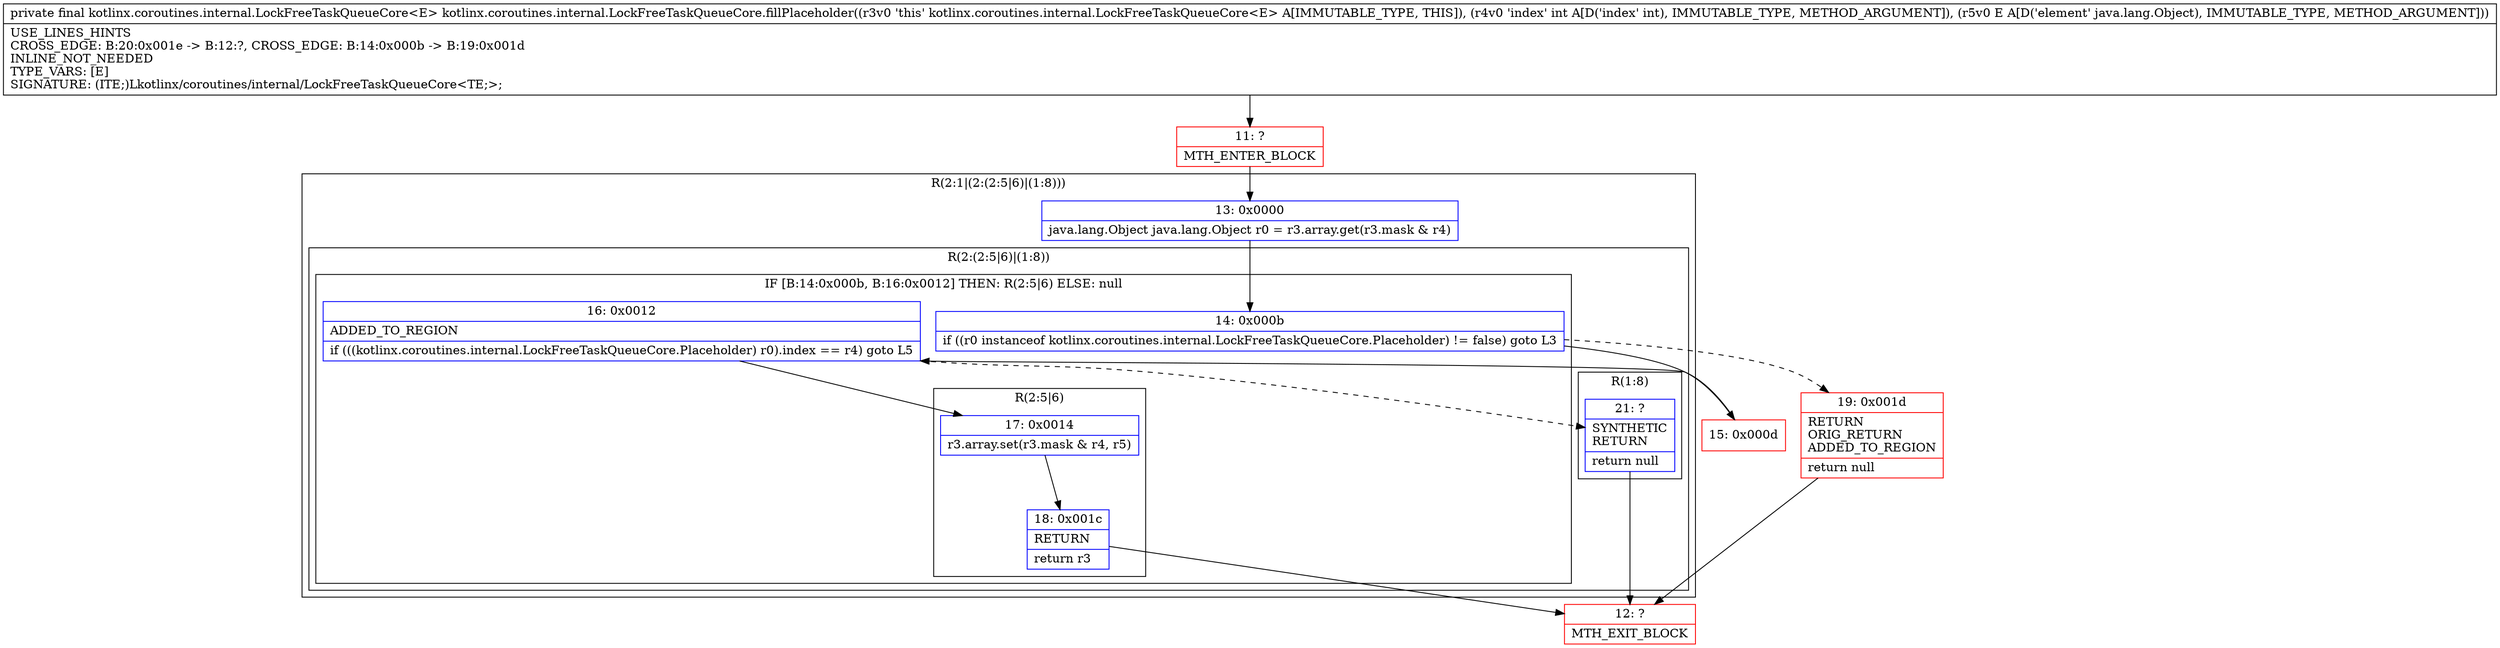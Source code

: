 digraph "CFG forkotlinx.coroutines.internal.LockFreeTaskQueueCore.fillPlaceholder(ILjava\/lang\/Object;)Lkotlinx\/coroutines\/internal\/LockFreeTaskQueueCore;" {
subgraph cluster_Region_668704436 {
label = "R(2:1|(2:(2:5|6)|(1:8)))";
node [shape=record,color=blue];
Node_13 [shape=record,label="{13\:\ 0x0000|java.lang.Object java.lang.Object r0 = r3.array.get(r3.mask & r4)\l}"];
subgraph cluster_Region_621114860 {
label = "R(2:(2:5|6)|(1:8))";
node [shape=record,color=blue];
subgraph cluster_IfRegion_1249061582 {
label = "IF [B:14:0x000b, B:16:0x0012] THEN: R(2:5|6) ELSE: null";
node [shape=record,color=blue];
Node_14 [shape=record,label="{14\:\ 0x000b|if ((r0 instanceof kotlinx.coroutines.internal.LockFreeTaskQueueCore.Placeholder) != false) goto L3\l}"];
Node_16 [shape=record,label="{16\:\ 0x0012|ADDED_TO_REGION\l|if (((kotlinx.coroutines.internal.LockFreeTaskQueueCore.Placeholder) r0).index == r4) goto L5\l}"];
subgraph cluster_Region_1865258877 {
label = "R(2:5|6)";
node [shape=record,color=blue];
Node_17 [shape=record,label="{17\:\ 0x0014|r3.array.set(r3.mask & r4, r5)\l}"];
Node_18 [shape=record,label="{18\:\ 0x001c|RETURN\l|return r3\l}"];
}
}
subgraph cluster_Region_1866349800 {
label = "R(1:8)";
node [shape=record,color=blue];
Node_21 [shape=record,label="{21\:\ ?|SYNTHETIC\lRETURN\l|return null\l}"];
}
}
}
Node_11 [shape=record,color=red,label="{11\:\ ?|MTH_ENTER_BLOCK\l}"];
Node_15 [shape=record,color=red,label="{15\:\ 0x000d}"];
Node_12 [shape=record,color=red,label="{12\:\ ?|MTH_EXIT_BLOCK\l}"];
Node_19 [shape=record,color=red,label="{19\:\ 0x001d|RETURN\lORIG_RETURN\lADDED_TO_REGION\l|return null\l}"];
MethodNode[shape=record,label="{private final kotlinx.coroutines.internal.LockFreeTaskQueueCore\<E\> kotlinx.coroutines.internal.LockFreeTaskQueueCore.fillPlaceholder((r3v0 'this' kotlinx.coroutines.internal.LockFreeTaskQueueCore\<E\> A[IMMUTABLE_TYPE, THIS]), (r4v0 'index' int A[D('index' int), IMMUTABLE_TYPE, METHOD_ARGUMENT]), (r5v0 E A[D('element' java.lang.Object), IMMUTABLE_TYPE, METHOD_ARGUMENT]))  | USE_LINES_HINTS\lCROSS_EDGE: B:20:0x001e \-\> B:12:?, CROSS_EDGE: B:14:0x000b \-\> B:19:0x001d\lINLINE_NOT_NEEDED\lTYPE_VARS: [E]\lSIGNATURE: (ITE;)Lkotlinx\/coroutines\/internal\/LockFreeTaskQueueCore\<TE;\>;\l}"];
MethodNode -> Node_11;Node_13 -> Node_14;
Node_14 -> Node_15;
Node_14 -> Node_19[style=dashed];
Node_16 -> Node_17;
Node_16 -> Node_21[style=dashed];
Node_17 -> Node_18;
Node_18 -> Node_12;
Node_21 -> Node_12;
Node_11 -> Node_13;
Node_15 -> Node_16;
Node_19 -> Node_12;
}

